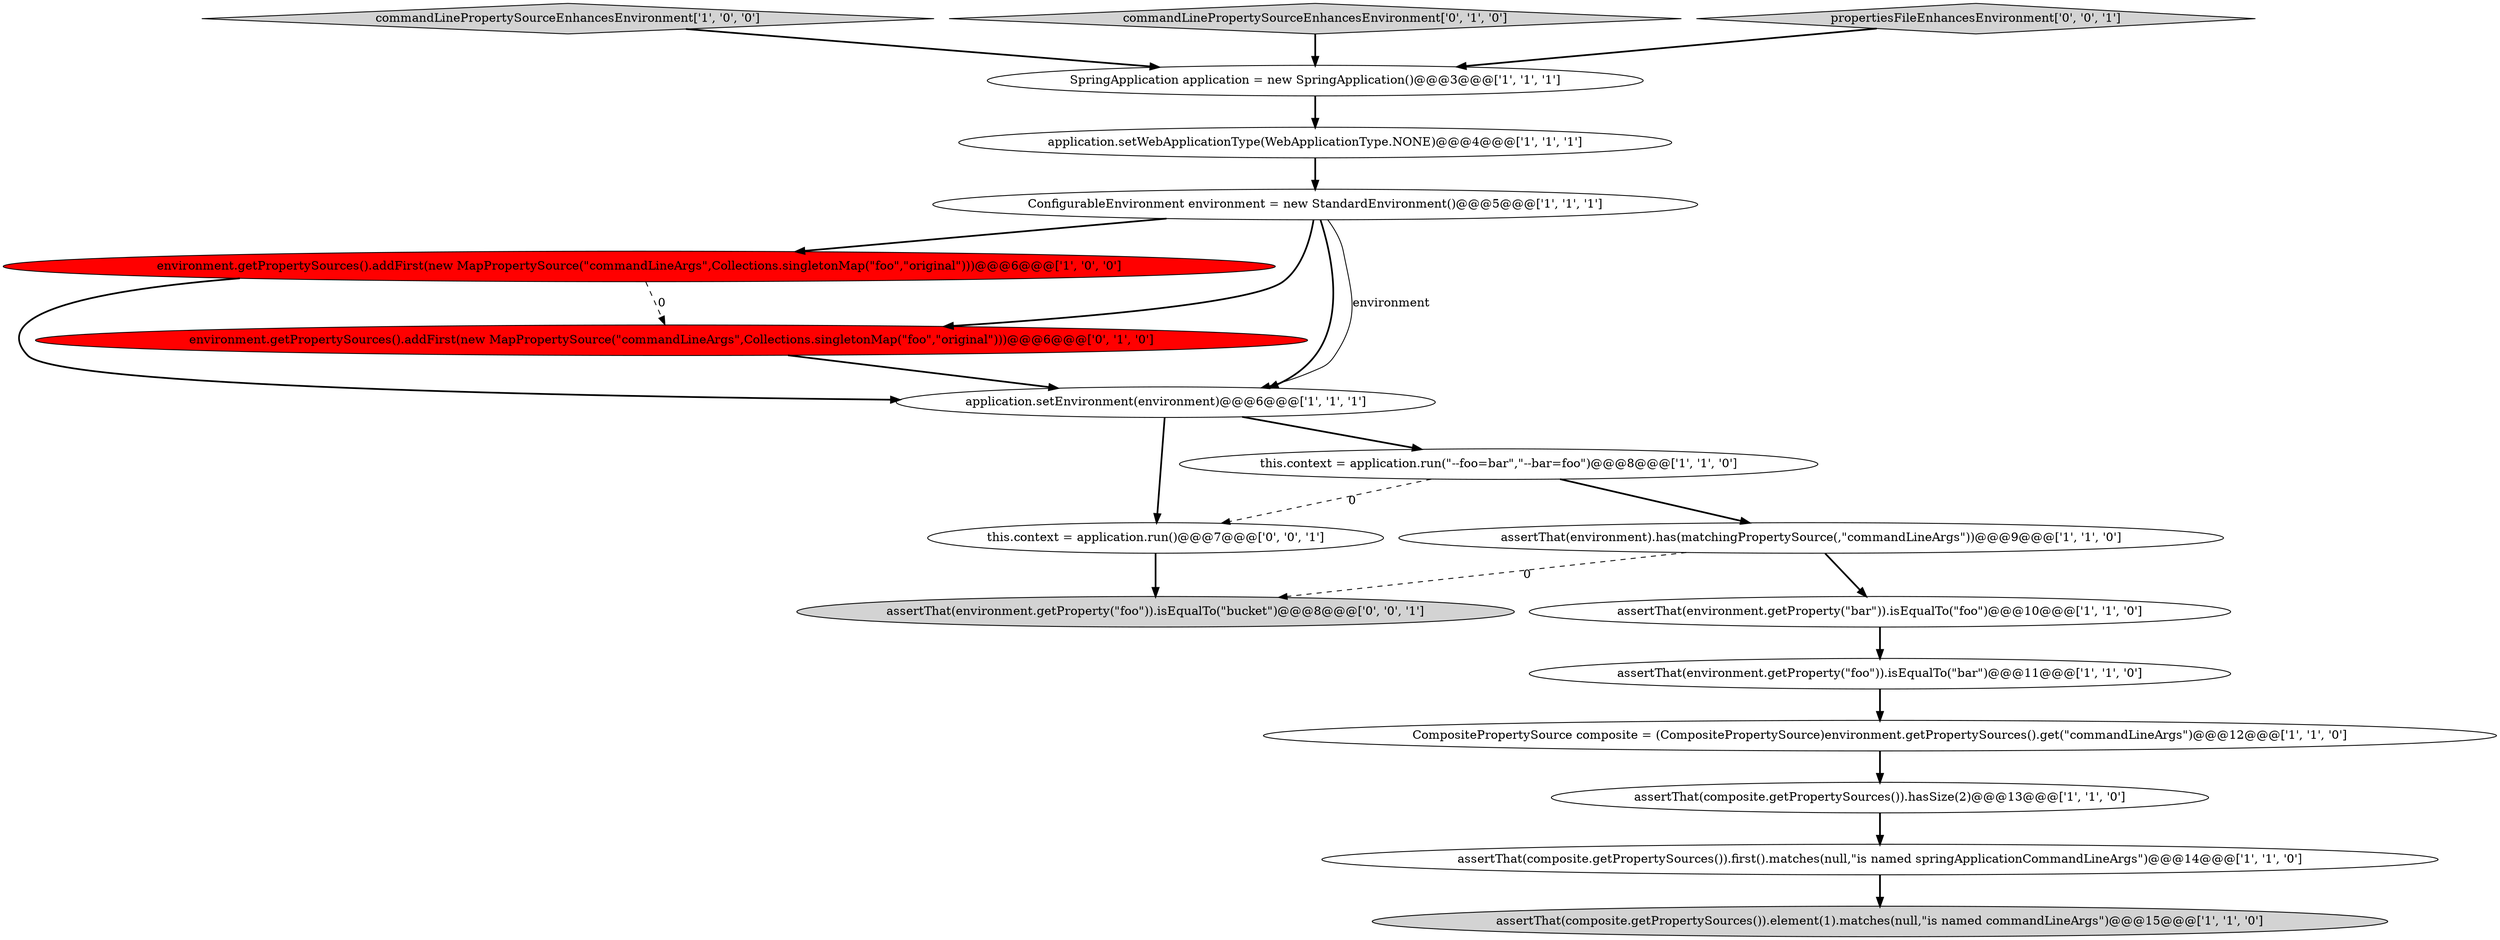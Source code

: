 digraph {
3 [style = filled, label = "application.setEnvironment(environment)@@@6@@@['1', '1', '1']", fillcolor = white, shape = ellipse image = "AAA0AAABBB1BBB"];
0 [style = filled, label = "SpringApplication application = new SpringApplication()@@@3@@@['1', '1', '1']", fillcolor = white, shape = ellipse image = "AAA0AAABBB1BBB"];
5 [style = filled, label = "this.context = application.run(\"--foo=bar\",\"--bar=foo\")@@@8@@@['1', '1', '0']", fillcolor = white, shape = ellipse image = "AAA0AAABBB1BBB"];
1 [style = filled, label = "CompositePropertySource composite = (CompositePropertySource)environment.getPropertySources().get(\"commandLineArgs\")@@@12@@@['1', '1', '0']", fillcolor = white, shape = ellipse image = "AAA0AAABBB1BBB"];
7 [style = filled, label = "environment.getPropertySources().addFirst(new MapPropertySource(\"commandLineArgs\",Collections.singletonMap(\"foo\",\"original\")))@@@6@@@['1', '0', '0']", fillcolor = red, shape = ellipse image = "AAA1AAABBB1BBB"];
18 [style = filled, label = "this.context = application.run()@@@7@@@['0', '0', '1']", fillcolor = white, shape = ellipse image = "AAA0AAABBB3BBB"];
13 [style = filled, label = "commandLinePropertySourceEnhancesEnvironment['1', '0', '0']", fillcolor = lightgray, shape = diamond image = "AAA0AAABBB1BBB"];
4 [style = filled, label = "assertThat(environment.getProperty(\"bar\")).isEqualTo(\"foo\")@@@10@@@['1', '1', '0']", fillcolor = white, shape = ellipse image = "AAA0AAABBB1BBB"];
6 [style = filled, label = "assertThat(environment.getProperty(\"foo\")).isEqualTo(\"bar\")@@@11@@@['1', '1', '0']", fillcolor = white, shape = ellipse image = "AAA0AAABBB1BBB"];
9 [style = filled, label = "assertThat(environment).has(matchingPropertySource(,\"commandLineArgs\"))@@@9@@@['1', '1', '0']", fillcolor = white, shape = ellipse image = "AAA0AAABBB1BBB"];
15 [style = filled, label = "commandLinePropertySourceEnhancesEnvironment['0', '1', '0']", fillcolor = lightgray, shape = diamond image = "AAA0AAABBB2BBB"];
2 [style = filled, label = "ConfigurableEnvironment environment = new StandardEnvironment()@@@5@@@['1', '1', '1']", fillcolor = white, shape = ellipse image = "AAA0AAABBB1BBB"];
16 [style = filled, label = "assertThat(environment.getProperty(\"foo\")).isEqualTo(\"bucket\")@@@8@@@['0', '0', '1']", fillcolor = lightgray, shape = ellipse image = "AAA0AAABBB3BBB"];
8 [style = filled, label = "application.setWebApplicationType(WebApplicationType.NONE)@@@4@@@['1', '1', '1']", fillcolor = white, shape = ellipse image = "AAA0AAABBB1BBB"];
11 [style = filled, label = "assertThat(composite.getPropertySources()).hasSize(2)@@@13@@@['1', '1', '0']", fillcolor = white, shape = ellipse image = "AAA0AAABBB1BBB"];
12 [style = filled, label = "assertThat(composite.getPropertySources()).element(1).matches(null,\"is named commandLineArgs\")@@@15@@@['1', '1', '0']", fillcolor = lightgray, shape = ellipse image = "AAA0AAABBB1BBB"];
14 [style = filled, label = "environment.getPropertySources().addFirst(new MapPropertySource(\"commandLineArgs\",Collections.singletonMap(\"foo\",\"original\")))@@@6@@@['0', '1', '0']", fillcolor = red, shape = ellipse image = "AAA1AAABBB2BBB"];
10 [style = filled, label = "assertThat(composite.getPropertySources()).first().matches(null,\"is named springApplicationCommandLineArgs\")@@@14@@@['1', '1', '0']", fillcolor = white, shape = ellipse image = "AAA0AAABBB1BBB"];
17 [style = filled, label = "propertiesFileEnhancesEnvironment['0', '0', '1']", fillcolor = lightgray, shape = diamond image = "AAA0AAABBB3BBB"];
14->3 [style = bold, label=""];
9->16 [style = dashed, label="0"];
5->9 [style = bold, label=""];
4->6 [style = bold, label=""];
7->14 [style = dashed, label="0"];
2->3 [style = bold, label=""];
9->4 [style = bold, label=""];
5->18 [style = dashed, label="0"];
7->3 [style = bold, label=""];
1->11 [style = bold, label=""];
3->18 [style = bold, label=""];
6->1 [style = bold, label=""];
3->5 [style = bold, label=""];
17->0 [style = bold, label=""];
8->2 [style = bold, label=""];
11->10 [style = bold, label=""];
10->12 [style = bold, label=""];
15->0 [style = bold, label=""];
2->14 [style = bold, label=""];
0->8 [style = bold, label=""];
2->7 [style = bold, label=""];
2->3 [style = solid, label="environment"];
13->0 [style = bold, label=""];
18->16 [style = bold, label=""];
}

